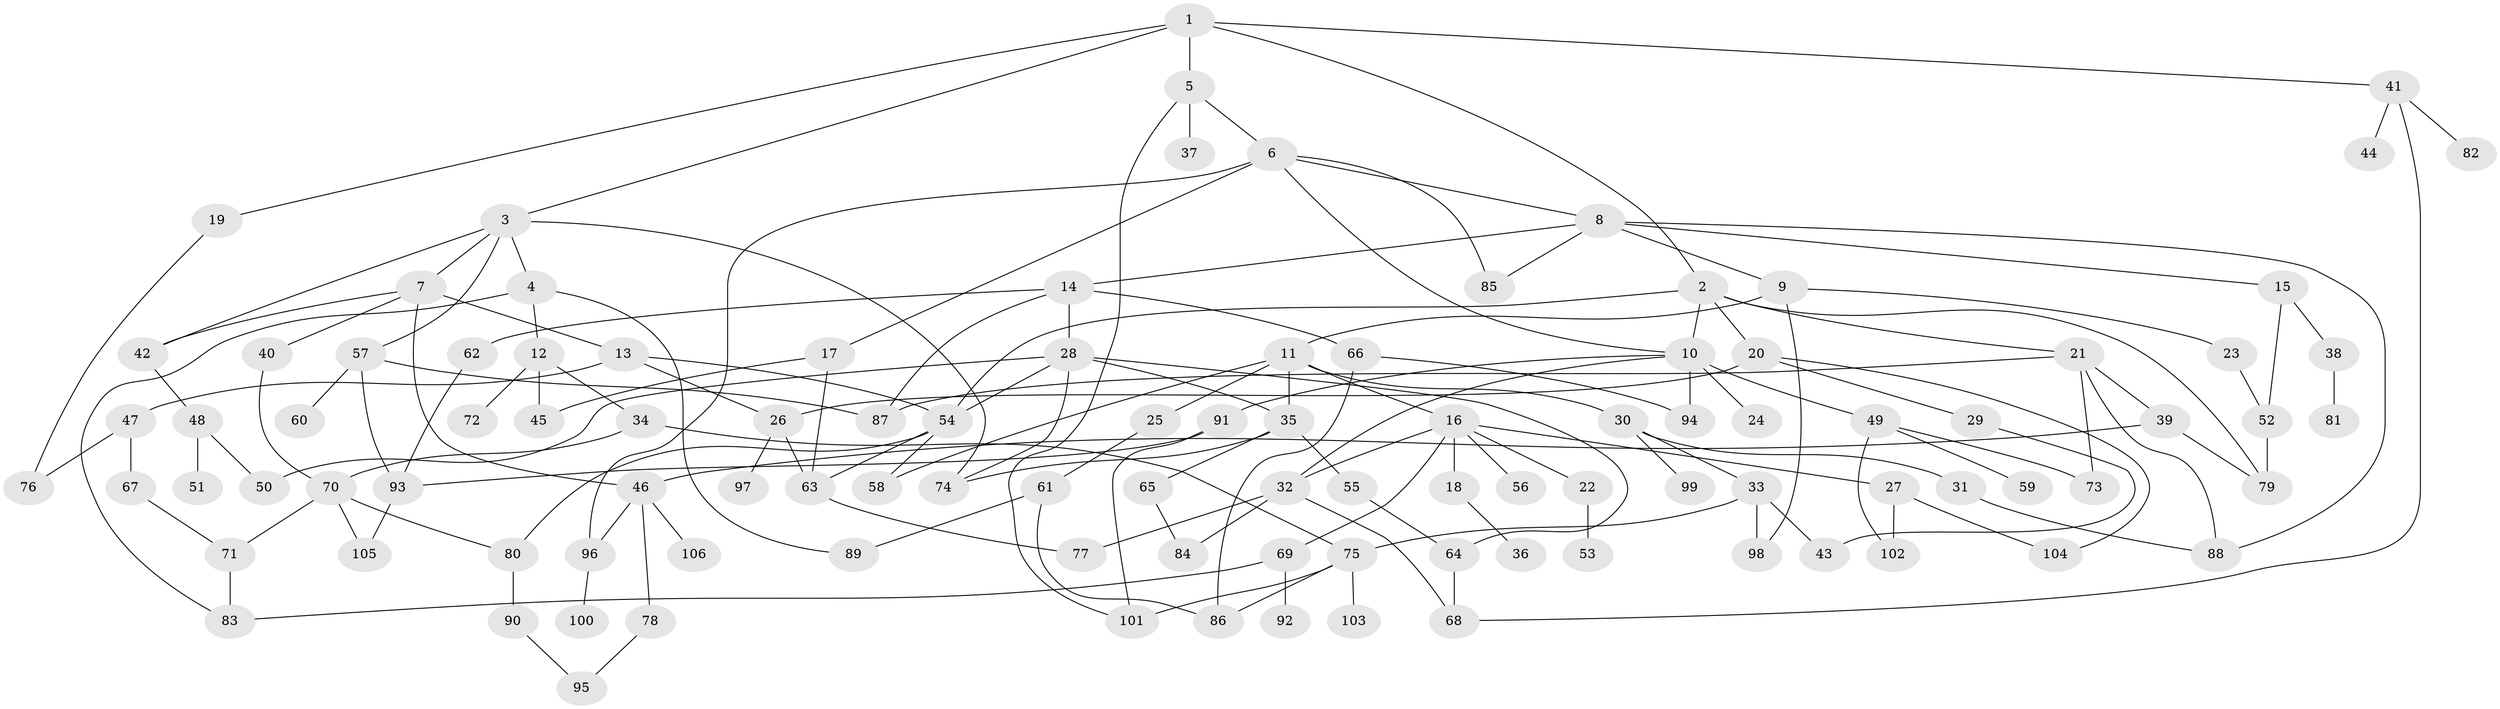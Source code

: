 // coarse degree distribution, {11: 0.03225806451612903, 15: 0.03225806451612903, 4: 0.1935483870967742, 10: 0.03225806451612903, 6: 0.03225806451612903, 13: 0.03225806451612903, 8: 0.06451612903225806, 5: 0.03225806451612903, 2: 0.16129032258064516, 1: 0.16129032258064516, 3: 0.22580645161290322}
// Generated by graph-tools (version 1.1) at 2025/16/03/04/25 18:16:49]
// undirected, 106 vertices, 156 edges
graph export_dot {
graph [start="1"]
  node [color=gray90,style=filled];
  1;
  2;
  3;
  4;
  5;
  6;
  7;
  8;
  9;
  10;
  11;
  12;
  13;
  14;
  15;
  16;
  17;
  18;
  19;
  20;
  21;
  22;
  23;
  24;
  25;
  26;
  27;
  28;
  29;
  30;
  31;
  32;
  33;
  34;
  35;
  36;
  37;
  38;
  39;
  40;
  41;
  42;
  43;
  44;
  45;
  46;
  47;
  48;
  49;
  50;
  51;
  52;
  53;
  54;
  55;
  56;
  57;
  58;
  59;
  60;
  61;
  62;
  63;
  64;
  65;
  66;
  67;
  68;
  69;
  70;
  71;
  72;
  73;
  74;
  75;
  76;
  77;
  78;
  79;
  80;
  81;
  82;
  83;
  84;
  85;
  86;
  87;
  88;
  89;
  90;
  91;
  92;
  93;
  94;
  95;
  96;
  97;
  98;
  99;
  100;
  101;
  102;
  103;
  104;
  105;
  106;
  1 -- 2;
  1 -- 3;
  1 -- 5;
  1 -- 19;
  1 -- 41;
  2 -- 20;
  2 -- 21;
  2 -- 79;
  2 -- 10;
  2 -- 54;
  3 -- 4;
  3 -- 7;
  3 -- 42;
  3 -- 57;
  3 -- 74;
  4 -- 12;
  4 -- 89;
  4 -- 83;
  5 -- 6;
  5 -- 37;
  5 -- 101;
  6 -- 8;
  6 -- 10;
  6 -- 17;
  6 -- 96;
  6 -- 85;
  7 -- 13;
  7 -- 40;
  7 -- 46;
  7 -- 42;
  8 -- 9;
  8 -- 14;
  8 -- 15;
  8 -- 85;
  8 -- 88;
  9 -- 11;
  9 -- 23;
  9 -- 98;
  10 -- 24;
  10 -- 49;
  10 -- 91;
  10 -- 94;
  10 -- 32;
  11 -- 16;
  11 -- 25;
  11 -- 30;
  11 -- 58;
  11 -- 35;
  12 -- 34;
  12 -- 45;
  12 -- 72;
  13 -- 26;
  13 -- 47;
  13 -- 54;
  14 -- 28;
  14 -- 62;
  14 -- 66;
  14 -- 87;
  15 -- 38;
  15 -- 52;
  16 -- 18;
  16 -- 22;
  16 -- 27;
  16 -- 32;
  16 -- 56;
  16 -- 69;
  17 -- 45;
  17 -- 63;
  18 -- 36;
  19 -- 76;
  20 -- 29;
  20 -- 26;
  20 -- 104;
  21 -- 39;
  21 -- 88;
  21 -- 73;
  21 -- 87;
  22 -- 53;
  23 -- 52;
  25 -- 61;
  26 -- 97;
  26 -- 63;
  27 -- 102;
  27 -- 104;
  28 -- 35;
  28 -- 54;
  28 -- 74;
  28 -- 50;
  28 -- 64;
  29 -- 43;
  30 -- 31;
  30 -- 33;
  30 -- 99;
  31 -- 88;
  32 -- 68;
  32 -- 84;
  32 -- 77;
  33 -- 75;
  33 -- 98;
  33 -- 43;
  34 -- 75;
  34 -- 70;
  35 -- 55;
  35 -- 65;
  35 -- 74;
  38 -- 81;
  39 -- 46;
  39 -- 79;
  40 -- 70;
  41 -- 44;
  41 -- 82;
  41 -- 68;
  42 -- 48;
  46 -- 78;
  46 -- 106;
  46 -- 96;
  47 -- 67;
  47 -- 76;
  48 -- 50;
  48 -- 51;
  49 -- 59;
  49 -- 73;
  49 -- 102;
  52 -- 79;
  54 -- 63;
  54 -- 58;
  54 -- 80;
  55 -- 64;
  57 -- 60;
  57 -- 93;
  57 -- 87;
  61 -- 89;
  61 -- 86;
  62 -- 93;
  63 -- 77;
  64 -- 68;
  65 -- 84;
  66 -- 94;
  66 -- 86;
  67 -- 71;
  69 -- 92;
  69 -- 83;
  70 -- 71;
  70 -- 80;
  70 -- 105;
  71 -- 83;
  75 -- 86;
  75 -- 101;
  75 -- 103;
  78 -- 95;
  80 -- 90;
  90 -- 95;
  91 -- 93;
  91 -- 101;
  93 -- 105;
  96 -- 100;
}
